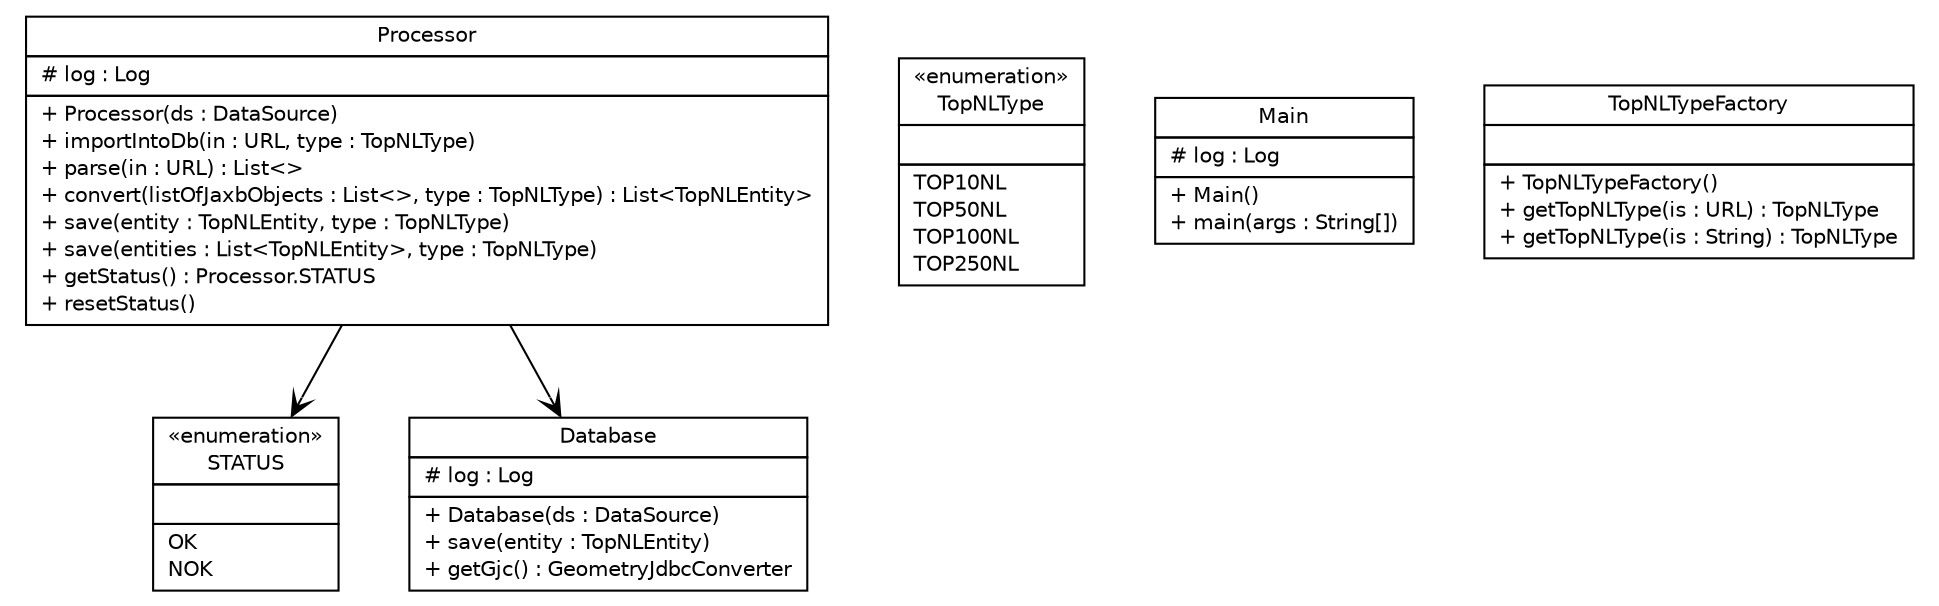#!/usr/local/bin/dot
#
# Class diagram 
# Generated by UMLGraph version R5_6-24-gf6e263 (http://www.umlgraph.org/)
#

digraph G {
	edge [fontname="Helvetica",fontsize=10,labelfontname="Helvetica",labelfontsize=10];
	node [fontname="Helvetica",fontsize=10,shape=plaintext];
	nodesep=0.25;
	ranksep=0.5;
	// nl.b3p.topnl.Processor
	c741 [label=<<table title="nl.b3p.topnl.Processor" border="0" cellborder="1" cellspacing="0" cellpadding="2" port="p" href="./Processor.html">
		<tr><td><table border="0" cellspacing="0" cellpadding="1">
<tr><td align="center" balign="center"> Processor </td></tr>
		</table></td></tr>
		<tr><td><table border="0" cellspacing="0" cellpadding="1">
<tr><td align="left" balign="left"> # log : Log </td></tr>
		</table></td></tr>
		<tr><td><table border="0" cellspacing="0" cellpadding="1">
<tr><td align="left" balign="left"> + Processor(ds : DataSource) </td></tr>
<tr><td align="left" balign="left"> + importIntoDb(in : URL, type : TopNLType) </td></tr>
<tr><td align="left" balign="left"> + parse(in : URL) : List&lt;&gt; </td></tr>
<tr><td align="left" balign="left"> + convert(listOfJaxbObjects : List&lt;&gt;, type : TopNLType) : List&lt;TopNLEntity&gt; </td></tr>
<tr><td align="left" balign="left"> + save(entity : TopNLEntity, type : TopNLType) </td></tr>
<tr><td align="left" balign="left"> + save(entities : List&lt;TopNLEntity&gt;, type : TopNLType) </td></tr>
<tr><td align="left" balign="left"> + getStatus() : Processor.STATUS </td></tr>
<tr><td align="left" balign="left"> + resetStatus() </td></tr>
		</table></td></tr>
		</table>>, URL="./Processor.html", fontname="Helvetica", fontcolor="black", fontsize=10.0];
	// nl.b3p.topnl.Processor.STATUS
	c742 [label=<<table title="nl.b3p.topnl.Processor.STATUS" border="0" cellborder="1" cellspacing="0" cellpadding="2" port="p" href="./Processor.STATUS.html">
		<tr><td><table border="0" cellspacing="0" cellpadding="1">
<tr><td align="center" balign="center"> &#171;enumeration&#187; </td></tr>
<tr><td align="center" balign="center"> STATUS </td></tr>
		</table></td></tr>
		<tr><td><table border="0" cellspacing="0" cellpadding="1">
<tr><td align="left" balign="left">  </td></tr>
		</table></td></tr>
		<tr><td><table border="0" cellspacing="0" cellpadding="1">
<tr><td align="left" balign="left"> OK </td></tr>
<tr><td align="left" balign="left"> NOK </td></tr>
		</table></td></tr>
		</table>>, URL="./Processor.STATUS.html", fontname="Helvetica", fontcolor="black", fontsize=10.0];
	// nl.b3p.topnl.TopNLType
	c743 [label=<<table title="nl.b3p.topnl.TopNLType" border="0" cellborder="1" cellspacing="0" cellpadding="2" port="p" href="./TopNLType.html">
		<tr><td><table border="0" cellspacing="0" cellpadding="1">
<tr><td align="center" balign="center"> &#171;enumeration&#187; </td></tr>
<tr><td align="center" balign="center"> TopNLType </td></tr>
		</table></td></tr>
		<tr><td><table border="0" cellspacing="0" cellpadding="1">
<tr><td align="left" balign="left">  </td></tr>
		</table></td></tr>
		<tr><td><table border="0" cellspacing="0" cellpadding="1">
<tr><td align="left" balign="left"> TOP10NL </td></tr>
<tr><td align="left" balign="left"> TOP50NL </td></tr>
<tr><td align="left" balign="left"> TOP100NL </td></tr>
<tr><td align="left" balign="left"> TOP250NL </td></tr>
		</table></td></tr>
		</table>>, URL="./TopNLType.html", fontname="Helvetica", fontcolor="black", fontsize=10.0];
	// nl.b3p.topnl.Main
	c744 [label=<<table title="nl.b3p.topnl.Main" border="0" cellborder="1" cellspacing="0" cellpadding="2" port="p" href="./Main.html">
		<tr><td><table border="0" cellspacing="0" cellpadding="1">
<tr><td align="center" balign="center"> Main </td></tr>
		</table></td></tr>
		<tr><td><table border="0" cellspacing="0" cellpadding="1">
<tr><td align="left" balign="left"> # log : Log </td></tr>
		</table></td></tr>
		<tr><td><table border="0" cellspacing="0" cellpadding="1">
<tr><td align="left" balign="left"> + Main() </td></tr>
<tr><td align="left" balign="left"> + main(args : String[]) </td></tr>
		</table></td></tr>
		</table>>, URL="./Main.html", fontname="Helvetica", fontcolor="black", fontsize=10.0];
	// nl.b3p.topnl.TopNLTypeFactory
	c745 [label=<<table title="nl.b3p.topnl.TopNLTypeFactory" border="0" cellborder="1" cellspacing="0" cellpadding="2" port="p" href="./TopNLTypeFactory.html">
		<tr><td><table border="0" cellspacing="0" cellpadding="1">
<tr><td align="center" balign="center"> TopNLTypeFactory </td></tr>
		</table></td></tr>
		<tr><td><table border="0" cellspacing="0" cellpadding="1">
<tr><td align="left" balign="left">  </td></tr>
		</table></td></tr>
		<tr><td><table border="0" cellspacing="0" cellpadding="1">
<tr><td align="left" balign="left"> + TopNLTypeFactory() </td></tr>
<tr><td align="left" balign="left"> + getTopNLType(is : URL) : TopNLType </td></tr>
<tr><td align="left" balign="left"> + getTopNLType(is : String) : TopNLType </td></tr>
		</table></td></tr>
		</table>>, URL="./TopNLTypeFactory.html", fontname="Helvetica", fontcolor="black", fontsize=10.0];
	// nl.b3p.topnl.Database
	c746 [label=<<table title="nl.b3p.topnl.Database" border="0" cellborder="1" cellspacing="0" cellpadding="2" port="p" href="./Database.html">
		<tr><td><table border="0" cellspacing="0" cellpadding="1">
<tr><td align="center" balign="center"> Database </td></tr>
		</table></td></tr>
		<tr><td><table border="0" cellspacing="0" cellpadding="1">
<tr><td align="left" balign="left"> # log : Log </td></tr>
		</table></td></tr>
		<tr><td><table border="0" cellspacing="0" cellpadding="1">
<tr><td align="left" balign="left"> + Database(ds : DataSource) </td></tr>
<tr><td align="left" balign="left"> + save(entity : TopNLEntity) </td></tr>
<tr><td align="left" balign="left"> + getGjc() : GeometryJdbcConverter </td></tr>
		</table></td></tr>
		</table>>, URL="./Database.html", fontname="Helvetica", fontcolor="black", fontsize=10.0];
	// nl.b3p.topnl.Processor NAVASSOC nl.b3p.topnl.Database
	c741:p -> c746:p [taillabel="", label="", headlabel="", fontname="Helvetica", fontcolor="black", fontsize=10.0, color="black", arrowhead=open];
	// nl.b3p.topnl.Processor NAVASSOC nl.b3p.topnl.Processor.STATUS
	c741:p -> c742:p [taillabel="", label="", headlabel="", fontname="Helvetica", fontcolor="black", fontsize=10.0, color="black", arrowhead=open];
}

